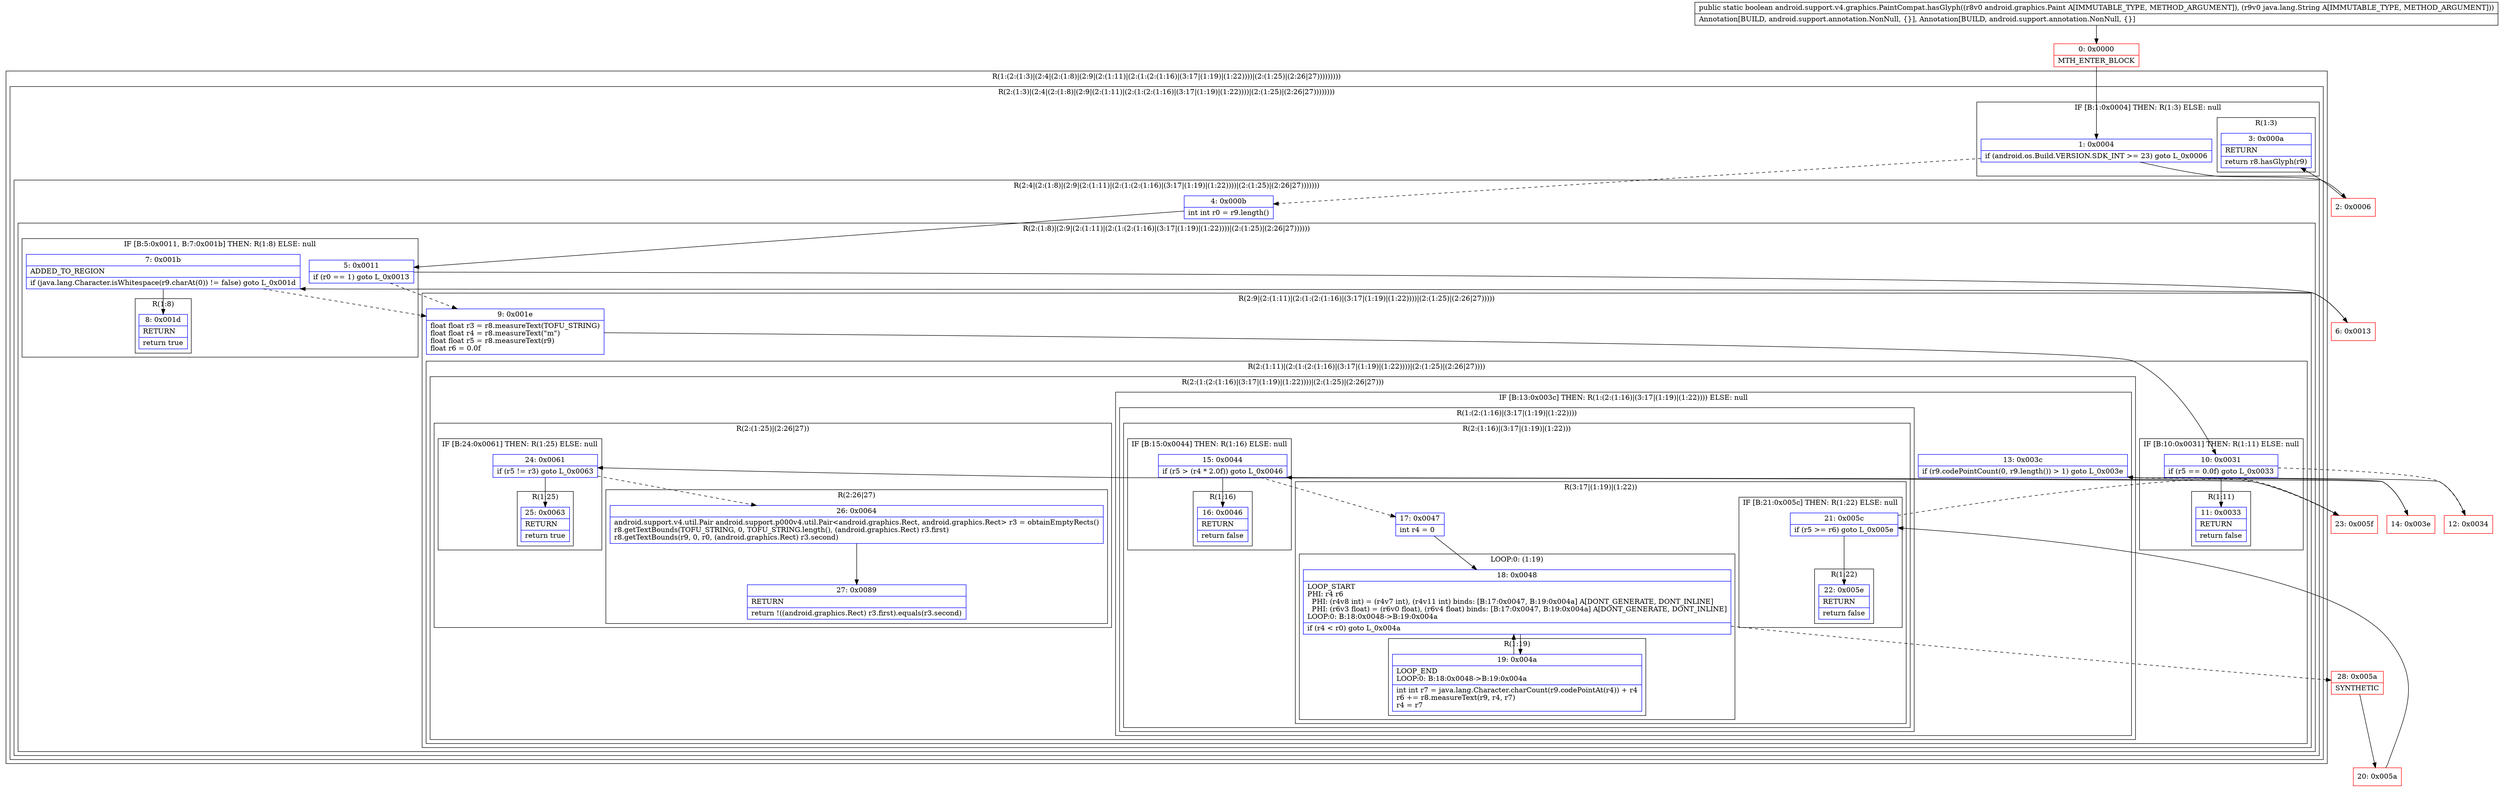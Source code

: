 digraph "CFG forandroid.support.v4.graphics.PaintCompat.hasGlyph(Landroid\/graphics\/Paint;Ljava\/lang\/String;)Z" {
subgraph cluster_Region_314123347 {
label = "R(1:(2:(1:3)|(2:4|(2:(1:8)|(2:9|(2:(1:11)|(2:(1:(2:(1:16)|(3:17|(1:19)|(1:22))))|(2:(1:25)|(2:26|27)))))))))";
node [shape=record,color=blue];
subgraph cluster_Region_185105259 {
label = "R(2:(1:3)|(2:4|(2:(1:8)|(2:9|(2:(1:11)|(2:(1:(2:(1:16)|(3:17|(1:19)|(1:22))))|(2:(1:25)|(2:26|27))))))))";
node [shape=record,color=blue];
subgraph cluster_IfRegion_1090710185 {
label = "IF [B:1:0x0004] THEN: R(1:3) ELSE: null";
node [shape=record,color=blue];
Node_1 [shape=record,label="{1\:\ 0x0004|if (android.os.Build.VERSION.SDK_INT \>= 23) goto L_0x0006\l}"];
subgraph cluster_Region_739761647 {
label = "R(1:3)";
node [shape=record,color=blue];
Node_3 [shape=record,label="{3\:\ 0x000a|RETURN\l|return r8.hasGlyph(r9)\l}"];
}
}
subgraph cluster_Region_313354377 {
label = "R(2:4|(2:(1:8)|(2:9|(2:(1:11)|(2:(1:(2:(1:16)|(3:17|(1:19)|(1:22))))|(2:(1:25)|(2:26|27)))))))";
node [shape=record,color=blue];
Node_4 [shape=record,label="{4\:\ 0x000b|int int r0 = r9.length()\l}"];
subgraph cluster_Region_2010640258 {
label = "R(2:(1:8)|(2:9|(2:(1:11)|(2:(1:(2:(1:16)|(3:17|(1:19)|(1:22))))|(2:(1:25)|(2:26|27))))))";
node [shape=record,color=blue];
subgraph cluster_IfRegion_1857736175 {
label = "IF [B:5:0x0011, B:7:0x001b] THEN: R(1:8) ELSE: null";
node [shape=record,color=blue];
Node_5 [shape=record,label="{5\:\ 0x0011|if (r0 == 1) goto L_0x0013\l}"];
Node_7 [shape=record,label="{7\:\ 0x001b|ADDED_TO_REGION\l|if (java.lang.Character.isWhitespace(r9.charAt(0)) != false) goto L_0x001d\l}"];
subgraph cluster_Region_1070334256 {
label = "R(1:8)";
node [shape=record,color=blue];
Node_8 [shape=record,label="{8\:\ 0x001d|RETURN\l|return true\l}"];
}
}
subgraph cluster_Region_665900003 {
label = "R(2:9|(2:(1:11)|(2:(1:(2:(1:16)|(3:17|(1:19)|(1:22))))|(2:(1:25)|(2:26|27)))))";
node [shape=record,color=blue];
Node_9 [shape=record,label="{9\:\ 0x001e|float float r3 = r8.measureText(TOFU_STRING)\lfloat float r4 = r8.measureText(\"m\")\lfloat float r5 = r8.measureText(r9)\lfloat r6 = 0.0f\l}"];
subgraph cluster_Region_1766716354 {
label = "R(2:(1:11)|(2:(1:(2:(1:16)|(3:17|(1:19)|(1:22))))|(2:(1:25)|(2:26|27))))";
node [shape=record,color=blue];
subgraph cluster_IfRegion_729506769 {
label = "IF [B:10:0x0031] THEN: R(1:11) ELSE: null";
node [shape=record,color=blue];
Node_10 [shape=record,label="{10\:\ 0x0031|if (r5 == 0.0f) goto L_0x0033\l}"];
subgraph cluster_Region_2074588065 {
label = "R(1:11)";
node [shape=record,color=blue];
Node_11 [shape=record,label="{11\:\ 0x0033|RETURN\l|return false\l}"];
}
}
subgraph cluster_Region_860158120 {
label = "R(2:(1:(2:(1:16)|(3:17|(1:19)|(1:22))))|(2:(1:25)|(2:26|27)))";
node [shape=record,color=blue];
subgraph cluster_IfRegion_1826531953 {
label = "IF [B:13:0x003c] THEN: R(1:(2:(1:16)|(3:17|(1:19)|(1:22)))) ELSE: null";
node [shape=record,color=blue];
Node_13 [shape=record,label="{13\:\ 0x003c|if (r9.codePointCount(0, r9.length()) \> 1) goto L_0x003e\l}"];
subgraph cluster_Region_1787529163 {
label = "R(1:(2:(1:16)|(3:17|(1:19)|(1:22))))";
node [shape=record,color=blue];
subgraph cluster_Region_745999232 {
label = "R(2:(1:16)|(3:17|(1:19)|(1:22)))";
node [shape=record,color=blue];
subgraph cluster_IfRegion_1963565071 {
label = "IF [B:15:0x0044] THEN: R(1:16) ELSE: null";
node [shape=record,color=blue];
Node_15 [shape=record,label="{15\:\ 0x0044|if (r5 \> (r4 * 2.0f)) goto L_0x0046\l}"];
subgraph cluster_Region_945956638 {
label = "R(1:16)";
node [shape=record,color=blue];
Node_16 [shape=record,label="{16\:\ 0x0046|RETURN\l|return false\l}"];
}
}
subgraph cluster_Region_1079109011 {
label = "R(3:17|(1:19)|(1:22))";
node [shape=record,color=blue];
Node_17 [shape=record,label="{17\:\ 0x0047|int r4 = 0\l}"];
subgraph cluster_LoopRegion_531538433 {
label = "LOOP:0: (1:19)";
node [shape=record,color=blue];
Node_18 [shape=record,label="{18\:\ 0x0048|LOOP_START\lPHI: r4 r6 \l  PHI: (r4v8 int) = (r4v7 int), (r4v11 int) binds: [B:17:0x0047, B:19:0x004a] A[DONT_GENERATE, DONT_INLINE]\l  PHI: (r6v3 float) = (r6v0 float), (r6v4 float) binds: [B:17:0x0047, B:19:0x004a] A[DONT_GENERATE, DONT_INLINE]\lLOOP:0: B:18:0x0048\-\>B:19:0x004a\l|if (r4 \< r0) goto L_0x004a\l}"];
subgraph cluster_Region_2019572552 {
label = "R(1:19)";
node [shape=record,color=blue];
Node_19 [shape=record,label="{19\:\ 0x004a|LOOP_END\lLOOP:0: B:18:0x0048\-\>B:19:0x004a\l|int int r7 = java.lang.Character.charCount(r9.codePointAt(r4)) + r4\lr6 += r8.measureText(r9, r4, r7)\lr4 = r7\l}"];
}
}
subgraph cluster_IfRegion_175473302 {
label = "IF [B:21:0x005c] THEN: R(1:22) ELSE: null";
node [shape=record,color=blue];
Node_21 [shape=record,label="{21\:\ 0x005c|if (r5 \>= r6) goto L_0x005e\l}"];
subgraph cluster_Region_569806657 {
label = "R(1:22)";
node [shape=record,color=blue];
Node_22 [shape=record,label="{22\:\ 0x005e|RETURN\l|return false\l}"];
}
}
}
}
}
}
subgraph cluster_Region_393601387 {
label = "R(2:(1:25)|(2:26|27))";
node [shape=record,color=blue];
subgraph cluster_IfRegion_526231375 {
label = "IF [B:24:0x0061] THEN: R(1:25) ELSE: null";
node [shape=record,color=blue];
Node_24 [shape=record,label="{24\:\ 0x0061|if (r5 != r3) goto L_0x0063\l}"];
subgraph cluster_Region_55231246 {
label = "R(1:25)";
node [shape=record,color=blue];
Node_25 [shape=record,label="{25\:\ 0x0063|RETURN\l|return true\l}"];
}
}
subgraph cluster_Region_1587548574 {
label = "R(2:26|27)";
node [shape=record,color=blue];
Node_26 [shape=record,label="{26\:\ 0x0064|android.support.v4.util.Pair android.support.p000v4.util.Pair\<android.graphics.Rect, android.graphics.Rect\> r3 = obtainEmptyRects()\lr8.getTextBounds(TOFU_STRING, 0, TOFU_STRING.length(), (android.graphics.Rect) r3.first)\lr8.getTextBounds(r9, 0, r0, (android.graphics.Rect) r3.second)\l}"];
Node_27 [shape=record,label="{27\:\ 0x0089|RETURN\l|return !((android.graphics.Rect) r3.first).equals(r3.second)\l}"];
}
}
}
}
}
}
}
}
}
Node_0 [shape=record,color=red,label="{0\:\ 0x0000|MTH_ENTER_BLOCK\l}"];
Node_2 [shape=record,color=red,label="{2\:\ 0x0006}"];
Node_6 [shape=record,color=red,label="{6\:\ 0x0013}"];
Node_12 [shape=record,color=red,label="{12\:\ 0x0034}"];
Node_14 [shape=record,color=red,label="{14\:\ 0x003e}"];
Node_20 [shape=record,color=red,label="{20\:\ 0x005a}"];
Node_23 [shape=record,color=red,label="{23\:\ 0x005f}"];
Node_28 [shape=record,color=red,label="{28\:\ 0x005a|SYNTHETIC\l}"];
MethodNode[shape=record,label="{public static boolean android.support.v4.graphics.PaintCompat.hasGlyph((r8v0 android.graphics.Paint A[IMMUTABLE_TYPE, METHOD_ARGUMENT]), (r9v0 java.lang.String A[IMMUTABLE_TYPE, METHOD_ARGUMENT]))  | Annotation[BUILD, android.support.annotation.NonNull, \{\}], Annotation[BUILD, android.support.annotation.NonNull, \{\}]\l}"];
MethodNode -> Node_0;
Node_1 -> Node_2;
Node_1 -> Node_4[style=dashed];
Node_4 -> Node_5;
Node_5 -> Node_6;
Node_5 -> Node_9[style=dashed];
Node_7 -> Node_8;
Node_7 -> Node_9[style=dashed];
Node_9 -> Node_10;
Node_10 -> Node_11;
Node_10 -> Node_12[style=dashed];
Node_13 -> Node_14;
Node_13 -> Node_23[style=dashed];
Node_15 -> Node_16;
Node_15 -> Node_17[style=dashed];
Node_17 -> Node_18;
Node_18 -> Node_19;
Node_18 -> Node_28[style=dashed];
Node_19 -> Node_18;
Node_21 -> Node_22;
Node_21 -> Node_23[style=dashed];
Node_24 -> Node_25;
Node_24 -> Node_26[style=dashed];
Node_26 -> Node_27;
Node_0 -> Node_1;
Node_2 -> Node_3;
Node_6 -> Node_7;
Node_12 -> Node_13;
Node_14 -> Node_15;
Node_20 -> Node_21;
Node_23 -> Node_24;
Node_28 -> Node_20;
}

